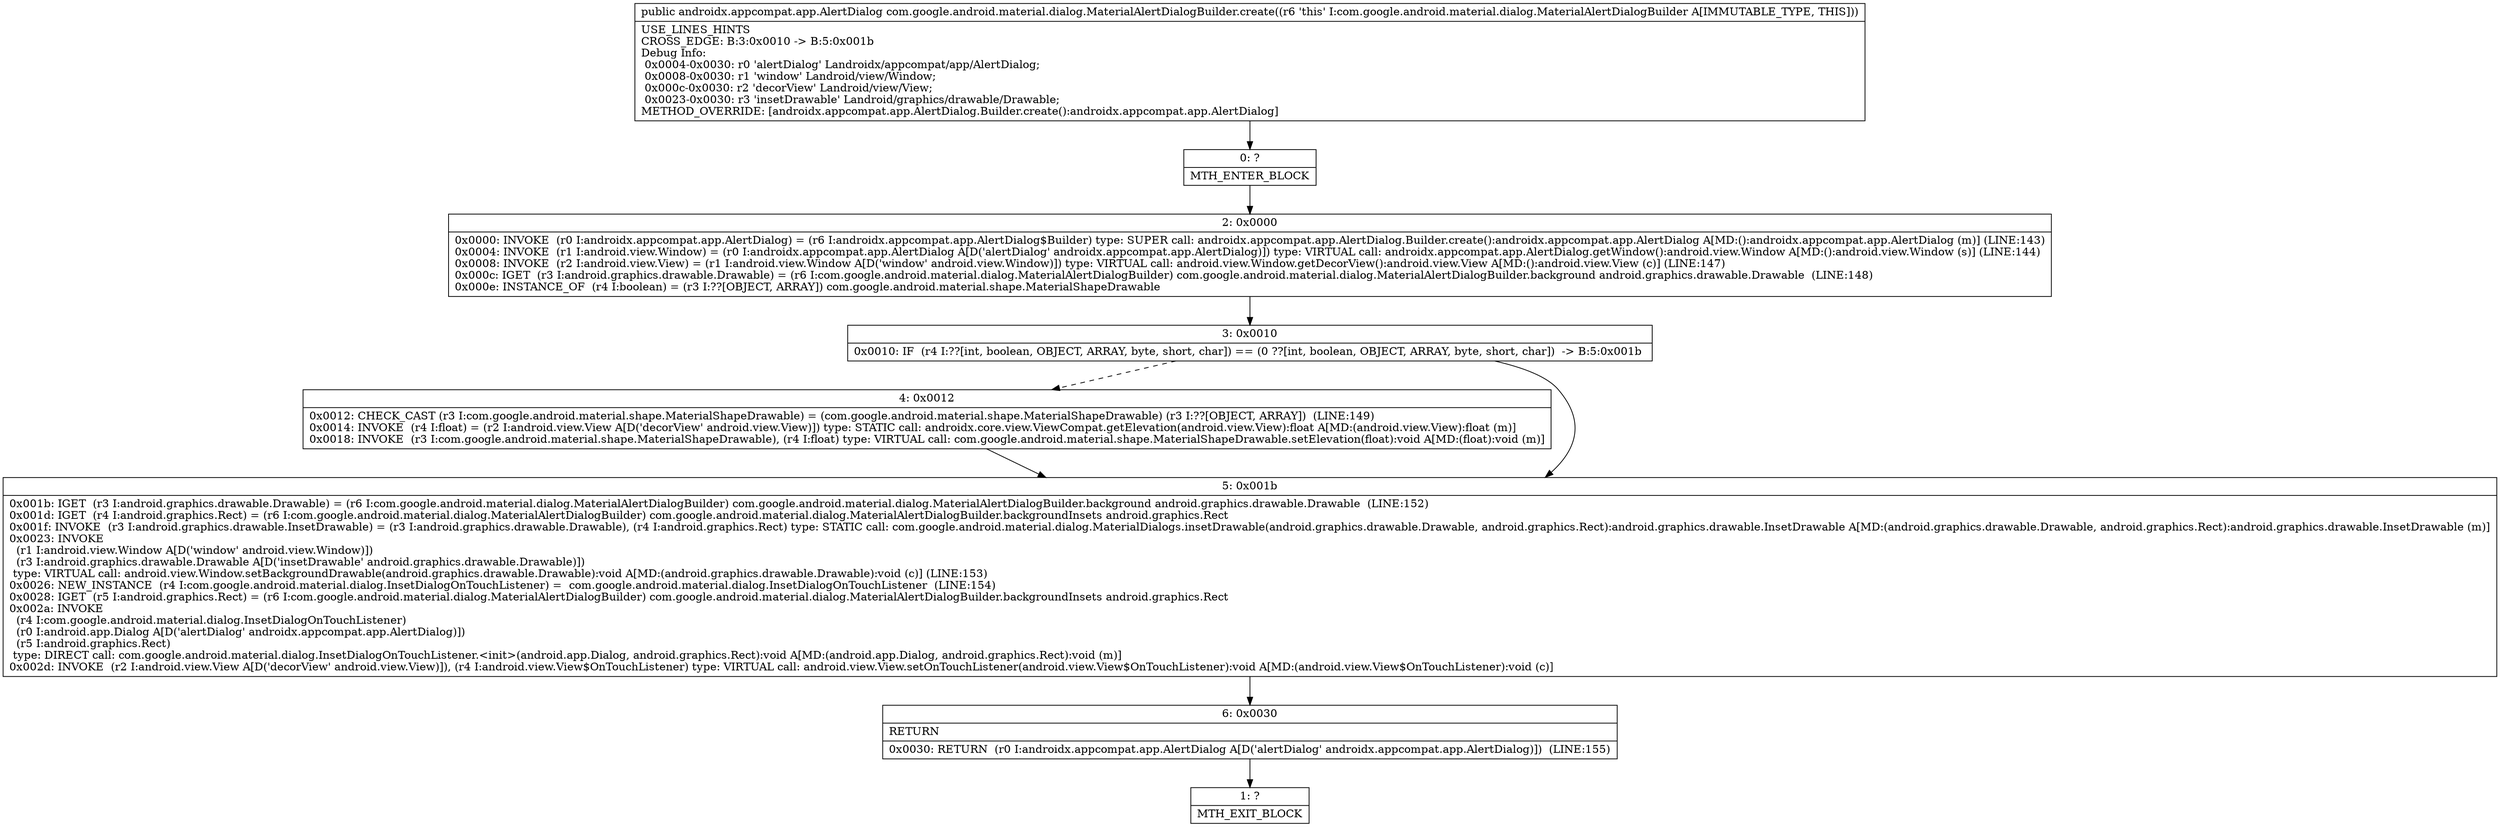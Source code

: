 digraph "CFG forcom.google.android.material.dialog.MaterialAlertDialogBuilder.create()Landroidx\/appcompat\/app\/AlertDialog;" {
Node_0 [shape=record,label="{0\:\ ?|MTH_ENTER_BLOCK\l}"];
Node_2 [shape=record,label="{2\:\ 0x0000|0x0000: INVOKE  (r0 I:androidx.appcompat.app.AlertDialog) = (r6 I:androidx.appcompat.app.AlertDialog$Builder) type: SUPER call: androidx.appcompat.app.AlertDialog.Builder.create():androidx.appcompat.app.AlertDialog A[MD:():androidx.appcompat.app.AlertDialog (m)] (LINE:143)\l0x0004: INVOKE  (r1 I:android.view.Window) = (r0 I:androidx.appcompat.app.AlertDialog A[D('alertDialog' androidx.appcompat.app.AlertDialog)]) type: VIRTUAL call: androidx.appcompat.app.AlertDialog.getWindow():android.view.Window A[MD:():android.view.Window (s)] (LINE:144)\l0x0008: INVOKE  (r2 I:android.view.View) = (r1 I:android.view.Window A[D('window' android.view.Window)]) type: VIRTUAL call: android.view.Window.getDecorView():android.view.View A[MD:():android.view.View (c)] (LINE:147)\l0x000c: IGET  (r3 I:android.graphics.drawable.Drawable) = (r6 I:com.google.android.material.dialog.MaterialAlertDialogBuilder) com.google.android.material.dialog.MaterialAlertDialogBuilder.background android.graphics.drawable.Drawable  (LINE:148)\l0x000e: INSTANCE_OF  (r4 I:boolean) = (r3 I:??[OBJECT, ARRAY]) com.google.android.material.shape.MaterialShapeDrawable \l}"];
Node_3 [shape=record,label="{3\:\ 0x0010|0x0010: IF  (r4 I:??[int, boolean, OBJECT, ARRAY, byte, short, char]) == (0 ??[int, boolean, OBJECT, ARRAY, byte, short, char])  \-\> B:5:0x001b \l}"];
Node_4 [shape=record,label="{4\:\ 0x0012|0x0012: CHECK_CAST (r3 I:com.google.android.material.shape.MaterialShapeDrawable) = (com.google.android.material.shape.MaterialShapeDrawable) (r3 I:??[OBJECT, ARRAY])  (LINE:149)\l0x0014: INVOKE  (r4 I:float) = (r2 I:android.view.View A[D('decorView' android.view.View)]) type: STATIC call: androidx.core.view.ViewCompat.getElevation(android.view.View):float A[MD:(android.view.View):float (m)]\l0x0018: INVOKE  (r3 I:com.google.android.material.shape.MaterialShapeDrawable), (r4 I:float) type: VIRTUAL call: com.google.android.material.shape.MaterialShapeDrawable.setElevation(float):void A[MD:(float):void (m)]\l}"];
Node_5 [shape=record,label="{5\:\ 0x001b|0x001b: IGET  (r3 I:android.graphics.drawable.Drawable) = (r6 I:com.google.android.material.dialog.MaterialAlertDialogBuilder) com.google.android.material.dialog.MaterialAlertDialogBuilder.background android.graphics.drawable.Drawable  (LINE:152)\l0x001d: IGET  (r4 I:android.graphics.Rect) = (r6 I:com.google.android.material.dialog.MaterialAlertDialogBuilder) com.google.android.material.dialog.MaterialAlertDialogBuilder.backgroundInsets android.graphics.Rect \l0x001f: INVOKE  (r3 I:android.graphics.drawable.InsetDrawable) = (r3 I:android.graphics.drawable.Drawable), (r4 I:android.graphics.Rect) type: STATIC call: com.google.android.material.dialog.MaterialDialogs.insetDrawable(android.graphics.drawable.Drawable, android.graphics.Rect):android.graphics.drawable.InsetDrawable A[MD:(android.graphics.drawable.Drawable, android.graphics.Rect):android.graphics.drawable.InsetDrawable (m)]\l0x0023: INVOKE  \l  (r1 I:android.view.Window A[D('window' android.view.Window)])\l  (r3 I:android.graphics.drawable.Drawable A[D('insetDrawable' android.graphics.drawable.Drawable)])\l type: VIRTUAL call: android.view.Window.setBackgroundDrawable(android.graphics.drawable.Drawable):void A[MD:(android.graphics.drawable.Drawable):void (c)] (LINE:153)\l0x0026: NEW_INSTANCE  (r4 I:com.google.android.material.dialog.InsetDialogOnTouchListener) =  com.google.android.material.dialog.InsetDialogOnTouchListener  (LINE:154)\l0x0028: IGET  (r5 I:android.graphics.Rect) = (r6 I:com.google.android.material.dialog.MaterialAlertDialogBuilder) com.google.android.material.dialog.MaterialAlertDialogBuilder.backgroundInsets android.graphics.Rect \l0x002a: INVOKE  \l  (r4 I:com.google.android.material.dialog.InsetDialogOnTouchListener)\l  (r0 I:android.app.Dialog A[D('alertDialog' androidx.appcompat.app.AlertDialog)])\l  (r5 I:android.graphics.Rect)\l type: DIRECT call: com.google.android.material.dialog.InsetDialogOnTouchListener.\<init\>(android.app.Dialog, android.graphics.Rect):void A[MD:(android.app.Dialog, android.graphics.Rect):void (m)]\l0x002d: INVOKE  (r2 I:android.view.View A[D('decorView' android.view.View)]), (r4 I:android.view.View$OnTouchListener) type: VIRTUAL call: android.view.View.setOnTouchListener(android.view.View$OnTouchListener):void A[MD:(android.view.View$OnTouchListener):void (c)]\l}"];
Node_6 [shape=record,label="{6\:\ 0x0030|RETURN\l|0x0030: RETURN  (r0 I:androidx.appcompat.app.AlertDialog A[D('alertDialog' androidx.appcompat.app.AlertDialog)])  (LINE:155)\l}"];
Node_1 [shape=record,label="{1\:\ ?|MTH_EXIT_BLOCK\l}"];
MethodNode[shape=record,label="{public androidx.appcompat.app.AlertDialog com.google.android.material.dialog.MaterialAlertDialogBuilder.create((r6 'this' I:com.google.android.material.dialog.MaterialAlertDialogBuilder A[IMMUTABLE_TYPE, THIS]))  | USE_LINES_HINTS\lCROSS_EDGE: B:3:0x0010 \-\> B:5:0x001b\lDebug Info:\l  0x0004\-0x0030: r0 'alertDialog' Landroidx\/appcompat\/app\/AlertDialog;\l  0x0008\-0x0030: r1 'window' Landroid\/view\/Window;\l  0x000c\-0x0030: r2 'decorView' Landroid\/view\/View;\l  0x0023\-0x0030: r3 'insetDrawable' Landroid\/graphics\/drawable\/Drawable;\lMETHOD_OVERRIDE: [androidx.appcompat.app.AlertDialog.Builder.create():androidx.appcompat.app.AlertDialog]\l}"];
MethodNode -> Node_0;Node_0 -> Node_2;
Node_2 -> Node_3;
Node_3 -> Node_4[style=dashed];
Node_3 -> Node_5;
Node_4 -> Node_5;
Node_5 -> Node_6;
Node_6 -> Node_1;
}


